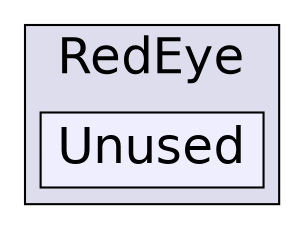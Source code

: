 digraph "C:/Users/nathanael/Documents/resizer/Plugins/RedEye/Unused" {
  compound=true
  node [ fontsize="24", fontname="Helvetica"];
  edge [ labelfontsize="24", labelfontname="Helvetica"];
  subgraph clusterdir_9a50efadf190a9f16b9d0124f419b35f {
    graph [ bgcolor="#ddddee", pencolor="black", label="RedEye" fontname="Helvetica", fontsize="24", URL="dir_9a50efadf190a9f16b9d0124f419b35f.html"]
  dir_7220a505ce5b66abd79c38696719643b [shape=box, label="Unused", style="filled", fillcolor="#eeeeff", pencolor="black", URL="dir_7220a505ce5b66abd79c38696719643b.html"];
  }
}
